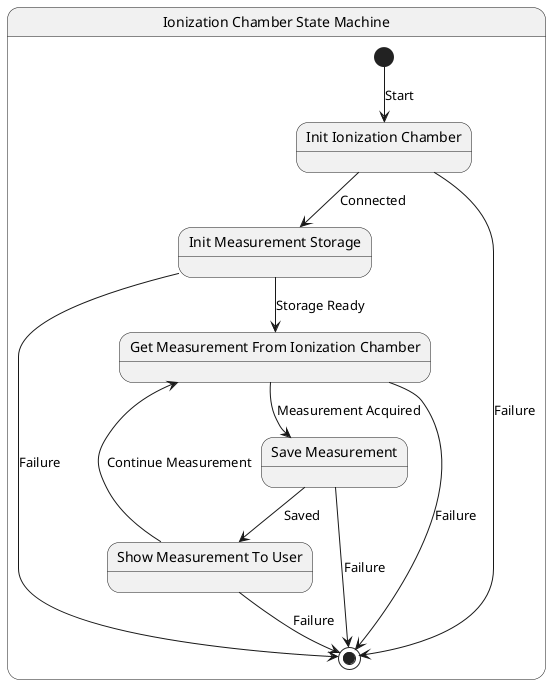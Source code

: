 @startuml
state "Ionization Chamber State Machine" as SM {
    [*] --> InitIonizationChamber : Start

    state "Init Ionization Chamber" as InitIonizationChamber {
    }
    InitIonizationChamber --> InitMeasurementStorage : Connected

    state "Init Measurement Storage" as InitMeasurementStorage {
    }
    InitMeasurementStorage --> GetMeasurementFromIonizationChamber : Storage Ready

    state "Get Measurement From Ionization Chamber" as GetMeasurementFromIonizationChamber {
    }
    GetMeasurementFromIonizationChamber --> SaveMeasurement : Measurement Acquired

    state "Save Measurement" as SaveMeasurement {
    }
    SaveMeasurement --> ShowMeasurementToUser : Saved

    state "Show Measurement To User" as ShowMeasurementToUser {
    }
    ShowMeasurementToUser --> GetMeasurementFromIonizationChamber : Continue Measurement

    InitIonizationChamber --> [*] : Failure
    InitMeasurementStorage --> [*] : Failure
    GetMeasurementFromIonizationChamber --> [*] : Failure
    SaveMeasurement --> [*] : Failure
    ShowMeasurementToUser --> [*] : Failure
}
@enduml
